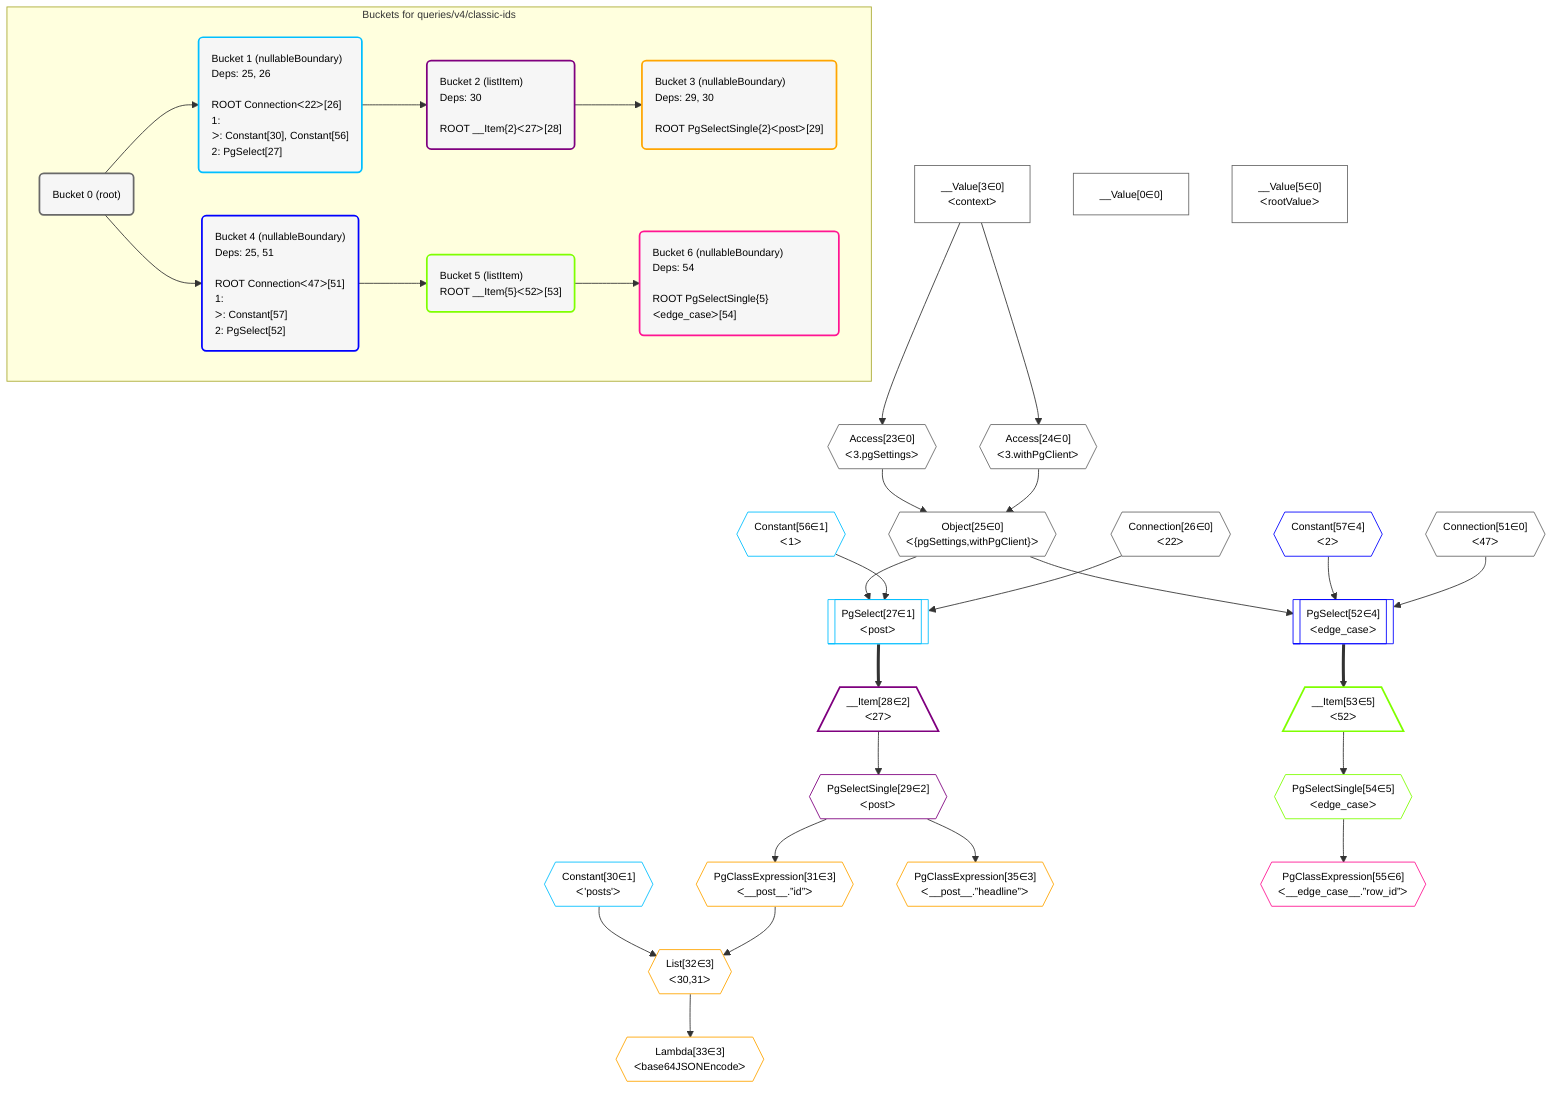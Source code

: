 %%{init: {'themeVariables': { 'fontSize': '12px'}}}%%
graph TD
    classDef path fill:#eee,stroke:#000,color:#000
    classDef plan fill:#fff,stroke-width:1px,color:#000
    classDef itemplan fill:#fff,stroke-width:2px,color:#000
    classDef unbatchedplan fill:#dff,stroke-width:1px,color:#000
    classDef sideeffectplan fill:#fcc,stroke-width:2px,color:#000
    classDef bucket fill:#f6f6f6,color:#000,stroke-width:2px,text-align:left


    %% plan dependencies
    Object25{{"Object[25∈0]<br />ᐸ{pgSettings,withPgClient}ᐳ"}}:::plan
    Access23{{"Access[23∈0]<br />ᐸ3.pgSettingsᐳ"}}:::plan
    Access24{{"Access[24∈0]<br />ᐸ3.withPgClientᐳ"}}:::plan
    Access23 & Access24 --> Object25
    __Value3["__Value[3∈0]<br />ᐸcontextᐳ"]:::plan
    __Value3 --> Access23
    __Value3 --> Access24
    __Value0["__Value[0∈0]"]:::plan
    __Value5["__Value[5∈0]<br />ᐸrootValueᐳ"]:::plan
    Connection26{{"Connection[26∈0]<br />ᐸ22ᐳ"}}:::plan
    Connection51{{"Connection[51∈0]<br />ᐸ47ᐳ"}}:::plan
    PgSelect52[["PgSelect[52∈4]<br />ᐸedge_caseᐳ"]]:::plan
    Constant57{{"Constant[57∈4]<br />ᐸ2ᐳ"}}:::plan
    Object25 & Constant57 & Connection51 --> PgSelect52
    PgSelect27[["PgSelect[27∈1]<br />ᐸpostᐳ"]]:::plan
    Constant56{{"Constant[56∈1]<br />ᐸ1ᐳ"}}:::plan
    Object25 & Constant56 & Connection26 --> PgSelect27
    Constant30{{"Constant[30∈1]<br />ᐸ'posts'ᐳ"}}:::plan
    __Item28[/"__Item[28∈2]<br />ᐸ27ᐳ"\]:::itemplan
    PgSelect27 ==> __Item28
    PgSelectSingle29{{"PgSelectSingle[29∈2]<br />ᐸpostᐳ"}}:::plan
    __Item28 --> PgSelectSingle29
    __Item53[/"__Item[53∈5]<br />ᐸ52ᐳ"\]:::itemplan
    PgSelect52 ==> __Item53
    PgSelectSingle54{{"PgSelectSingle[54∈5]<br />ᐸedge_caseᐳ"}}:::plan
    __Item53 --> PgSelectSingle54
    List32{{"List[32∈3]<br />ᐸ30,31ᐳ"}}:::plan
    PgClassExpression31{{"PgClassExpression[31∈3]<br />ᐸ__post__.”id”ᐳ"}}:::plan
    Constant30 & PgClassExpression31 --> List32
    PgSelectSingle29 --> PgClassExpression31
    Lambda33{{"Lambda[33∈3]<br />ᐸbase64JSONEncodeᐳ"}}:::plan
    List32 --> Lambda33
    PgClassExpression35{{"PgClassExpression[35∈3]<br />ᐸ__post__.”headline”ᐳ"}}:::plan
    PgSelectSingle29 --> PgClassExpression35
    PgClassExpression55{{"PgClassExpression[55∈6]<br />ᐸ__edge_case__.”row_id”ᐳ"}}:::plan
    PgSelectSingle54 --> PgClassExpression55

    %% define steps

    subgraph "Buckets for queries/v4/classic-ids"
    Bucket0("Bucket 0 (root)"):::bucket
    classDef bucket0 stroke:#696969
    class Bucket0,__Value0,__Value3,__Value5,Access23,Access24,Object25,Connection26,Connection51 bucket0
    Bucket1("Bucket 1 (nullableBoundary)<br />Deps: 25, 26<br /><br />ROOT Connectionᐸ22ᐳ[26]<br />1: <br />ᐳ: Constant[30], Constant[56]<br />2: PgSelect[27]"):::bucket
    classDef bucket1 stroke:#00bfff
    class Bucket1,PgSelect27,Constant30,Constant56 bucket1
    Bucket2("Bucket 2 (listItem)<br />Deps: 30<br /><br />ROOT __Item{2}ᐸ27ᐳ[28]"):::bucket
    classDef bucket2 stroke:#7f007f
    class Bucket2,__Item28,PgSelectSingle29 bucket2
    Bucket3("Bucket 3 (nullableBoundary)<br />Deps: 29, 30<br /><br />ROOT PgSelectSingle{2}ᐸpostᐳ[29]"):::bucket
    classDef bucket3 stroke:#ffa500
    class Bucket3,PgClassExpression31,List32,Lambda33,PgClassExpression35 bucket3
    Bucket4("Bucket 4 (nullableBoundary)<br />Deps: 25, 51<br /><br />ROOT Connectionᐸ47ᐳ[51]<br />1: <br />ᐳ: Constant[57]<br />2: PgSelect[52]"):::bucket
    classDef bucket4 stroke:#0000ff
    class Bucket4,PgSelect52,Constant57 bucket4
    Bucket5("Bucket 5 (listItem)<br />ROOT __Item{5}ᐸ52ᐳ[53]"):::bucket
    classDef bucket5 stroke:#7fff00
    class Bucket5,__Item53,PgSelectSingle54 bucket5
    Bucket6("Bucket 6 (nullableBoundary)<br />Deps: 54<br /><br />ROOT PgSelectSingle{5}ᐸedge_caseᐳ[54]"):::bucket
    classDef bucket6 stroke:#ff1493
    class Bucket6,PgClassExpression55 bucket6
    Bucket0 --> Bucket1 & Bucket4
    Bucket1 --> Bucket2
    Bucket2 --> Bucket3
    Bucket4 --> Bucket5
    Bucket5 --> Bucket6
    end